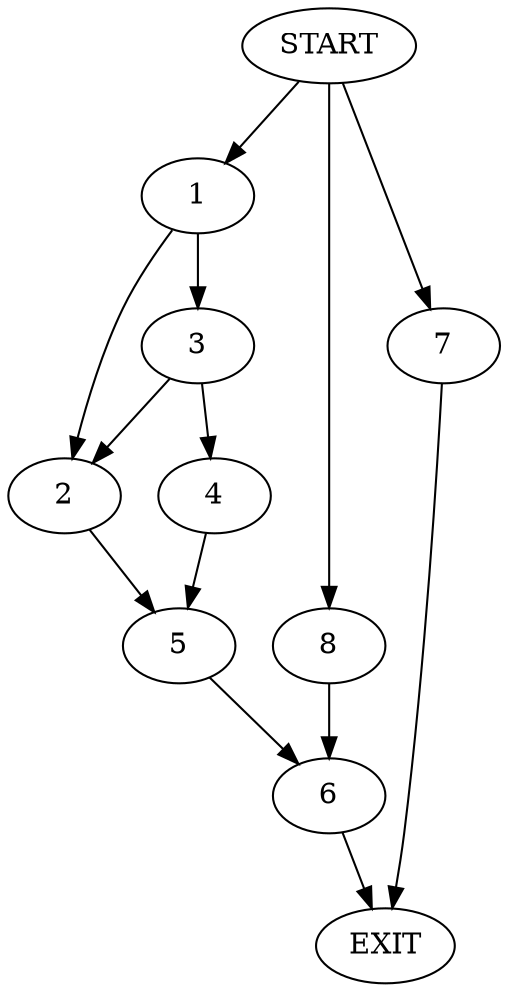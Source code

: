 digraph {
0 [label="START"]
9 [label="EXIT"]
0 -> 1
1 -> 2
1 -> 3
3 -> 4
3 -> 2
2 -> 5
4 -> 5
5 -> 6
6 -> 9
0 -> 7
7 -> 9
0 -> 8
8 -> 6
}
